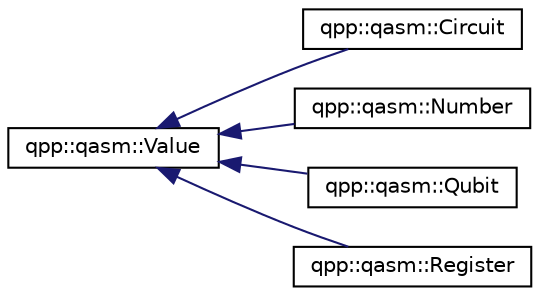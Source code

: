 digraph "Graphical Class Hierarchy"
{
  edge [fontname="Helvetica",fontsize="10",labelfontname="Helvetica",labelfontsize="10"];
  node [fontname="Helvetica",fontsize="10",shape=record];
  rankdir="LR";
  Node0 [label="qpp::qasm::Value",height=0.2,width=0.4,color="black", fillcolor="white", style="filled",URL="$classqpp_1_1qasm_1_1_value.html",tooltip="Interface class for openQASM values during evaluation. "];
  Node0 -> Node1 [dir="back",color="midnightblue",fontsize="10",style="solid",fontname="Helvetica"];
  Node1 [label="qpp::qasm::Circuit",height=0.2,width=0.4,color="black", fillcolor="white", style="filled",URL="$classqpp_1_1qasm_1_1_circuit.html",tooltip="QASM circuit values. "];
  Node0 -> Node2 [dir="back",color="midnightblue",fontsize="10",style="solid",fontname="Helvetica"];
  Node2 [label="qpp::qasm::Number",height=0.2,width=0.4,color="black", fillcolor="white", style="filled",URL="$classqpp_1_1qasm_1_1_number.html",tooltip="QASM number values. "];
  Node0 -> Node3 [dir="back",color="midnightblue",fontsize="10",style="solid",fontname="Helvetica"];
  Node3 [label="qpp::qasm::Qubit",height=0.2,width=0.4,color="black", fillcolor="white", style="filled",URL="$classqpp_1_1qasm_1_1_qubit.html",tooltip="QASM qubit values. "];
  Node0 -> Node4 [dir="back",color="midnightblue",fontsize="10",style="solid",fontname="Helvetica"];
  Node4 [label="qpp::qasm::Register",height=0.2,width=0.4,color="black", fillcolor="white", style="filled",URL="$classqpp_1_1qasm_1_1_register.html",tooltip="QASM register values. "];
}
